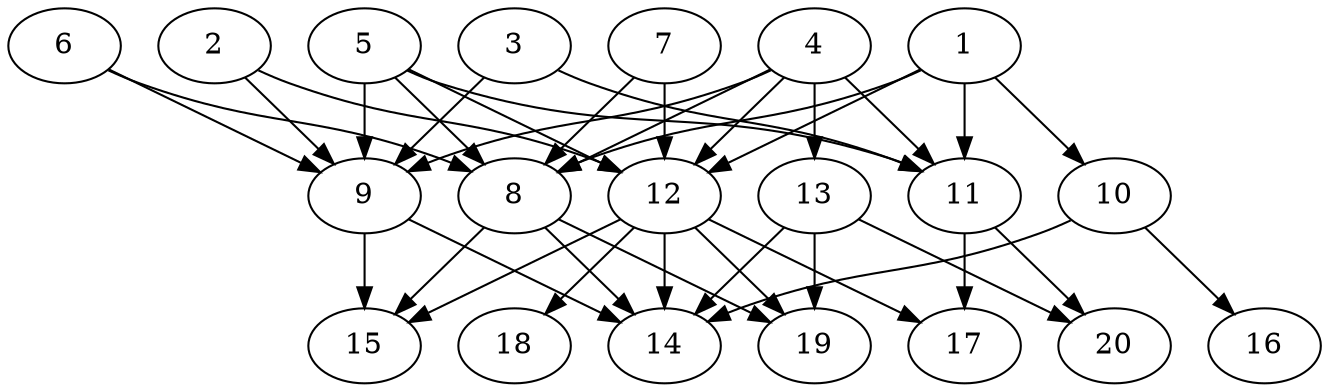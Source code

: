 // DAG automatically generated by daggen at Tue Jul 23 14:28:59 2019
// ./daggen --dot -n 20 --ccr 0.3 --fat 0.6 --regular 0.5 --density 0.7 --mindata 5242880 --maxdata 52428800 
digraph G {
  1 [size="95249067", alpha="0.19", expect_size="28574720"] 
  1 -> 8 [size ="28574720"]
  1 -> 10 [size ="28574720"]
  1 -> 11 [size ="28574720"]
  1 -> 12 [size ="28574720"]
  2 [size="79677440", alpha="0.01", expect_size="23903232"] 
  2 -> 9 [size ="23903232"]
  2 -> 12 [size ="23903232"]
  3 [size="55883093", alpha="0.04", expect_size="16764928"] 
  3 -> 9 [size ="16764928"]
  3 -> 11 [size ="16764928"]
  4 [size="171199147", alpha="0.09", expect_size="51359744"] 
  4 -> 8 [size ="51359744"]
  4 -> 9 [size ="51359744"]
  4 -> 11 [size ="51359744"]
  4 -> 12 [size ="51359744"]
  4 -> 13 [size ="51359744"]
  5 [size="83653973", alpha="0.11", expect_size="25096192"] 
  5 -> 8 [size ="25096192"]
  5 -> 9 [size ="25096192"]
  5 -> 11 [size ="25096192"]
  5 -> 12 [size ="25096192"]
  6 [size="114561707", alpha="0.04", expect_size="34368512"] 
  6 -> 8 [size ="34368512"]
  6 -> 9 [size ="34368512"]
  7 [size="48687787", alpha="0.17", expect_size="14606336"] 
  7 -> 8 [size ="14606336"]
  7 -> 12 [size ="14606336"]
  8 [size="120722773", alpha="0.00", expect_size="36216832"] 
  8 -> 14 [size ="36216832"]
  8 -> 15 [size ="36216832"]
  8 -> 19 [size ="36216832"]
  9 [size="29177173", alpha="0.18", expect_size="8753152"] 
  9 -> 14 [size ="8753152"]
  9 -> 15 [size ="8753152"]
  10 [size="76035413", alpha="0.10", expect_size="22810624"] 
  10 -> 14 [size ="22810624"]
  10 -> 16 [size ="22810624"]
  11 [size="28354560", alpha="0.18", expect_size="8506368"] 
  11 -> 17 [size ="8506368"]
  11 -> 20 [size ="8506368"]
  12 [size="174240427", alpha="0.03", expect_size="52272128"] 
  12 -> 14 [size ="52272128"]
  12 -> 15 [size ="52272128"]
  12 -> 17 [size ="52272128"]
  12 -> 18 [size ="52272128"]
  12 -> 19 [size ="52272128"]
  13 [size="23698773", alpha="0.15", expect_size="7109632"] 
  13 -> 14 [size ="7109632"]
  13 -> 19 [size ="7109632"]
  13 -> 20 [size ="7109632"]
  14 [size="54360747", alpha="0.04", expect_size="16308224"] 
  15 [size="127921493", alpha="0.17", expect_size="38376448"] 
  16 [size="55504213", alpha="0.19", expect_size="16651264"] 
  17 [size="84012373", alpha="0.14", expect_size="25203712"] 
  18 [size="63709867", alpha="0.02", expect_size="19112960"] 
  19 [size="64047787", alpha="0.16", expect_size="19214336"] 
  20 [size="46810453", alpha="0.04", expect_size="14043136"] 
}
